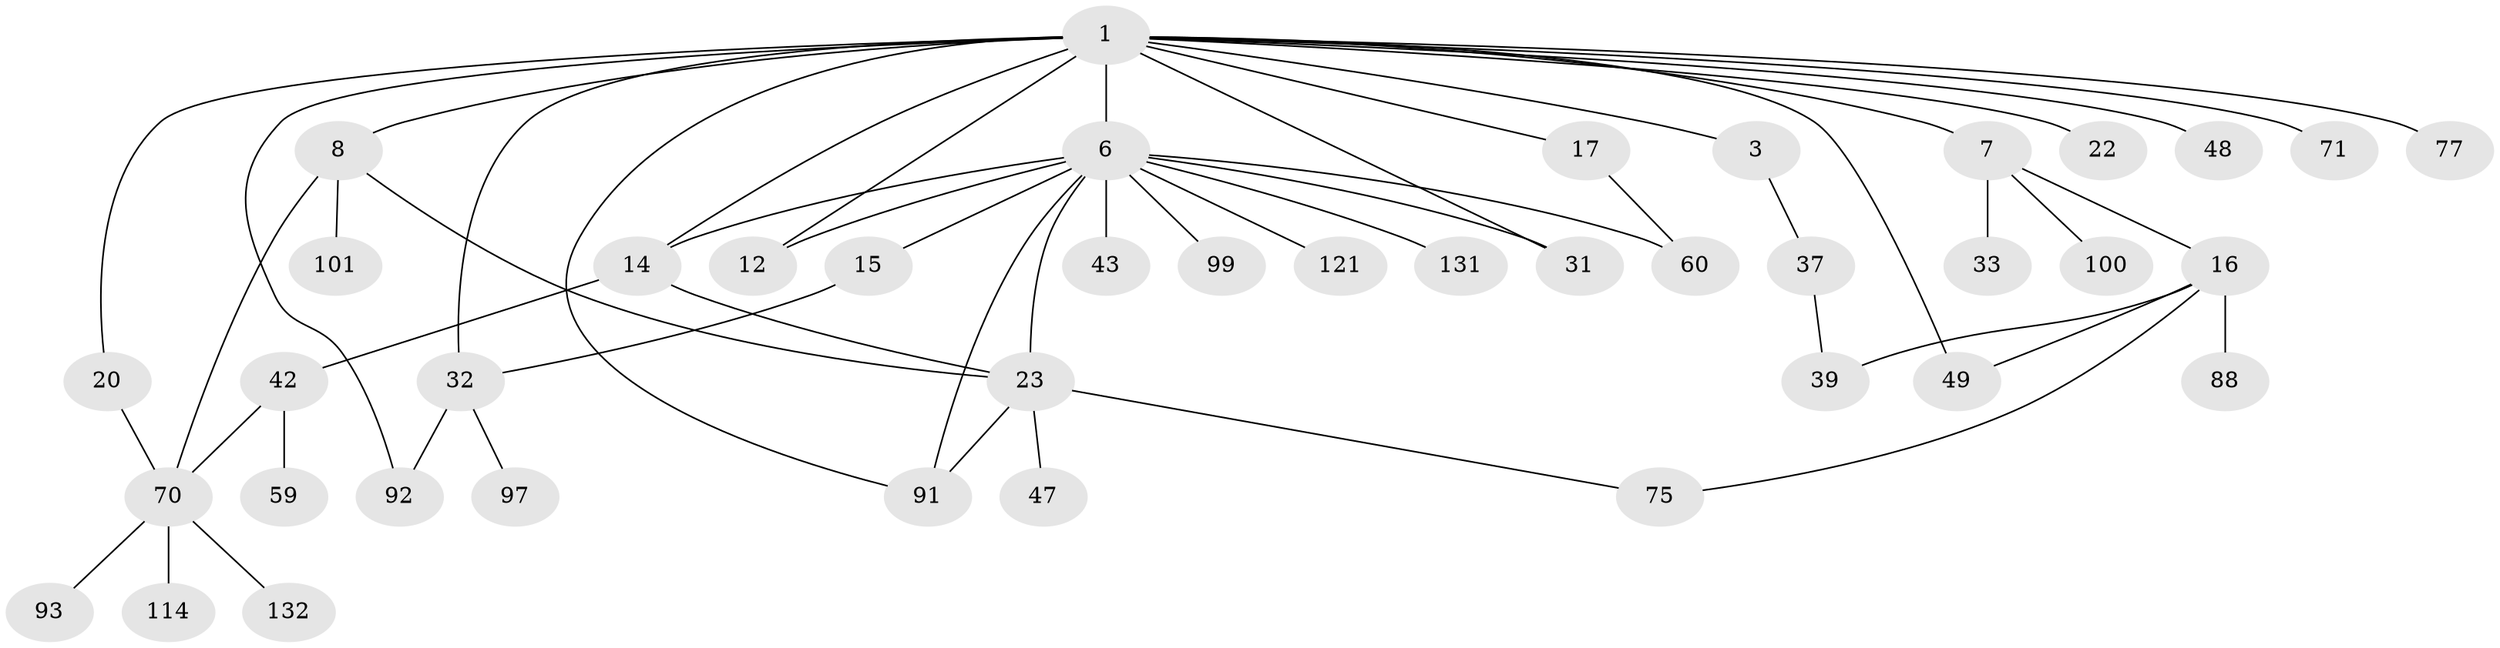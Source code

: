// original degree distribution, {7: 0.02158273381294964, 8: 0.007194244604316547, 3: 0.2302158273381295, 4: 0.06474820143884892, 6: 0.014388489208633094, 2: 0.2949640287769784, 1: 0.34532374100719426, 5: 0.02158273381294964}
// Generated by graph-tools (version 1.1) at 2025/17/03/04/25 18:17:07]
// undirected, 41 vertices, 55 edges
graph export_dot {
graph [start="1"]
  node [color=gray90,style=filled];
  1 [super="+2+9+5"];
  3 [super="+4+19"];
  6 [super="+21+111+54+46+11"];
  7 [super="+18+24"];
  8 [super="+83+28+115"];
  12 [super="+51"];
  14 [super="+57"];
  15;
  16 [super="+56+67"];
  17 [super="+35+34+36"];
  20 [super="+134+29+53+68"];
  22;
  23 [super="+26+122+108+45+113+27"];
  31 [super="+72"];
  32 [super="+89+90+41"];
  33;
  37 [super="+38"];
  39;
  42 [super="+44"];
  43 [super="+64+128+84+55"];
  47;
  48 [super="+109"];
  49 [super="+96"];
  59;
  60 [super="+81+106"];
  70 [super="+82+86"];
  71 [super="+120"];
  75 [super="+95"];
  77 [super="+78"];
  88;
  91 [super="+118"];
  92 [super="+119"];
  93;
  97 [super="+130"];
  99;
  100 [super="+102"];
  101;
  114;
  121 [super="+123"];
  131;
  132;
  1 -- 12;
  1 -- 14;
  1 -- 48;
  1 -- 77;
  1 -- 32 [weight=2];
  1 -- 3;
  1 -- 6 [weight=2];
  1 -- 7;
  1 -- 8 [weight=2];
  1 -- 71;
  1 -- 17;
  1 -- 20;
  1 -- 22;
  1 -- 91;
  1 -- 49;
  1 -- 92;
  1 -- 31;
  3 -- 37;
  6 -- 121;
  6 -- 31 [weight=2];
  6 -- 12;
  6 -- 99;
  6 -- 131;
  6 -- 43;
  6 -- 15;
  6 -- 23 [weight=2];
  6 -- 60;
  6 -- 14;
  6 -- 91;
  7 -- 16 [weight=2];
  7 -- 33;
  7 -- 100;
  8 -- 101;
  8 -- 23;
  8 -- 70;
  14 -- 42;
  14 -- 23;
  15 -- 32;
  16 -- 49;
  16 -- 88;
  16 -- 39;
  16 -- 75;
  17 -- 60;
  20 -- 70;
  23 -- 47;
  23 -- 91;
  23 -- 75;
  32 -- 97;
  32 -- 92;
  37 -- 39;
  42 -- 70;
  42 -- 59;
  70 -- 132;
  70 -- 93;
  70 -- 114;
}
